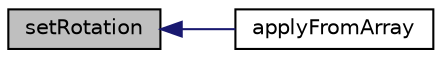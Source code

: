 digraph "setRotation"
{
  edge [fontname="Helvetica",fontsize="10",labelfontname="Helvetica",labelfontsize="10"];
  node [fontname="Helvetica",fontsize="10",shape=record];
  rankdir="LR";
  Node85 [label="setRotation",height=0.2,width=0.4,color="black", fillcolor="grey75", style="filled", fontcolor="black"];
  Node85 -> Node86 [dir="back",color="midnightblue",fontsize="10",style="solid",fontname="Helvetica"];
  Node86 [label="applyFromArray",height=0.2,width=0.4,color="black", fillcolor="white", style="filled",URL="$class_p_h_p_excel___style___fill.html#adf38c8e6ab006ca15f50964882386acf"];
}
